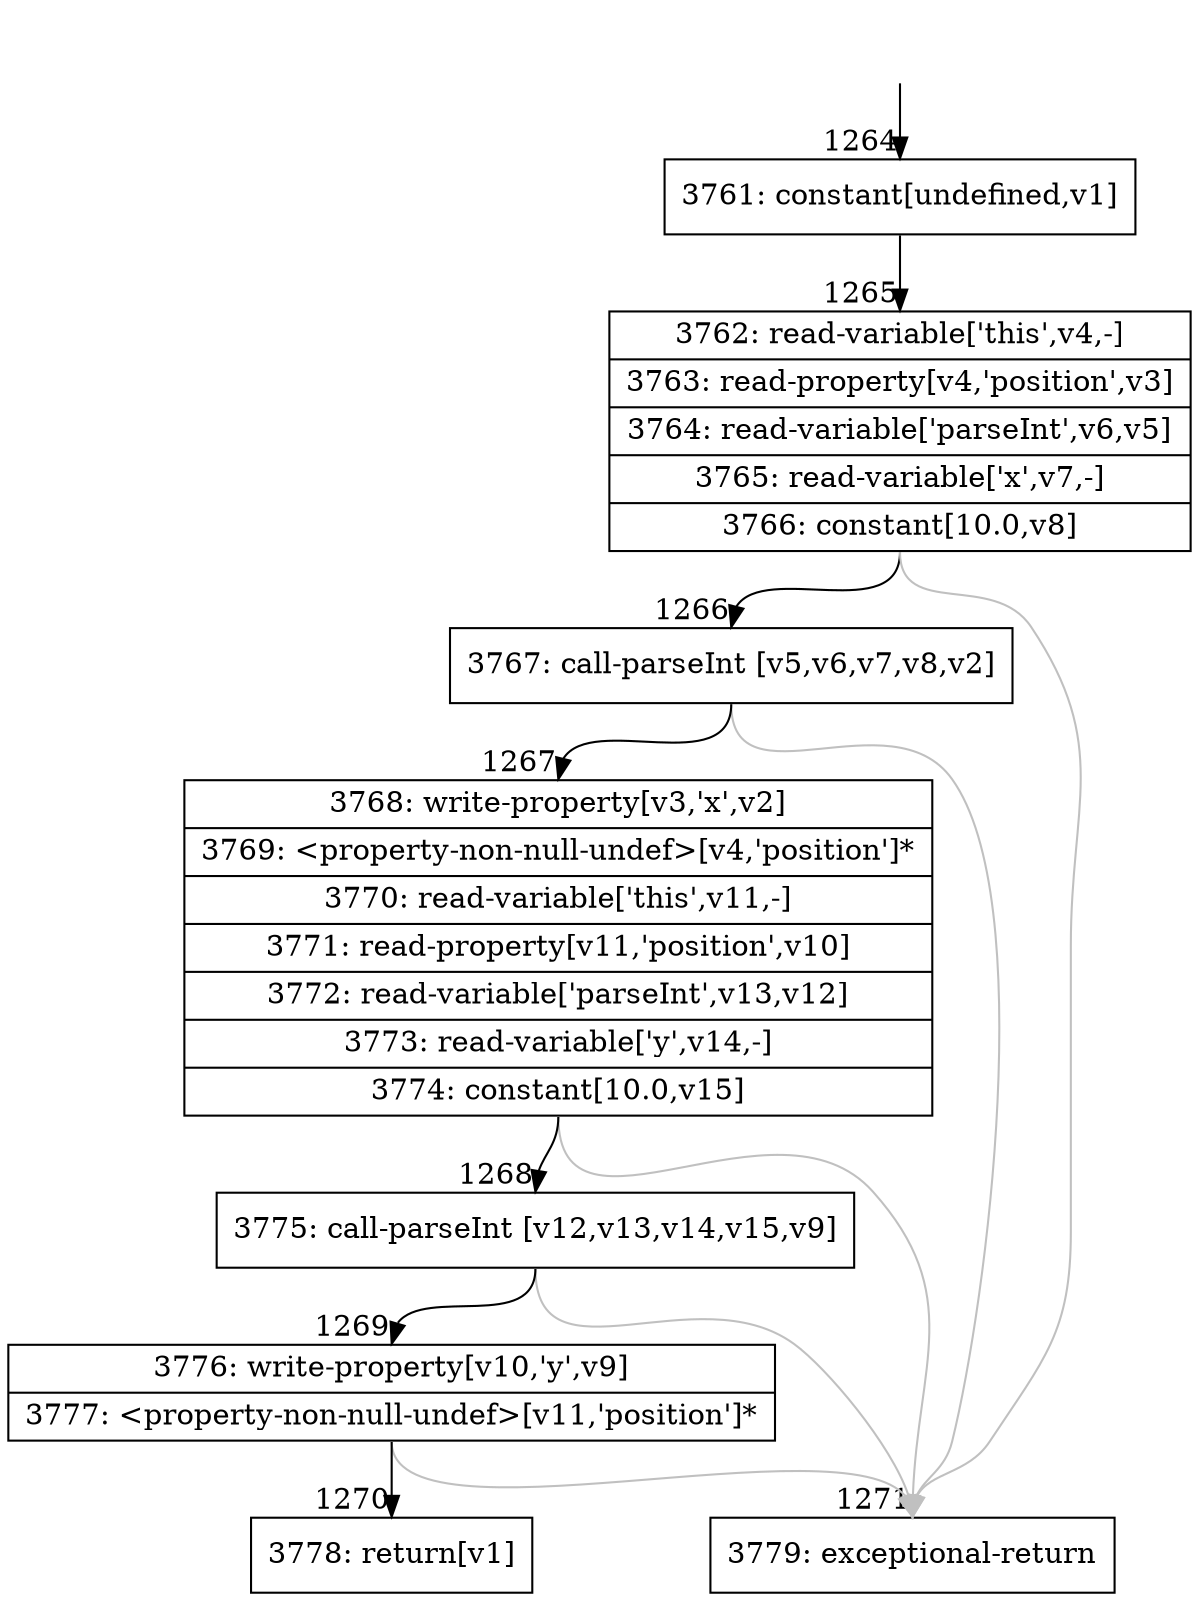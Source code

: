 digraph {
rankdir="TD"
BB_entry116[shape=none,label=""];
BB_entry116 -> BB1264 [tailport=s, headport=n, headlabel="    1264"]
BB1264 [shape=record label="{3761: constant[undefined,v1]}" ] 
BB1264 -> BB1265 [tailport=s, headport=n, headlabel="      1265"]
BB1265 [shape=record label="{3762: read-variable['this',v4,-]|3763: read-property[v4,'position',v3]|3764: read-variable['parseInt',v6,v5]|3765: read-variable['x',v7,-]|3766: constant[10.0,v8]}" ] 
BB1265 -> BB1266 [tailport=s, headport=n, headlabel="      1266"]
BB1265 -> BB1271 [tailport=s, headport=n, color=gray, headlabel="      1271"]
BB1266 [shape=record label="{3767: call-parseInt [v5,v6,v7,v8,v2]}" ] 
BB1266 -> BB1267 [tailport=s, headport=n, headlabel="      1267"]
BB1266 -> BB1271 [tailport=s, headport=n, color=gray]
BB1267 [shape=record label="{3768: write-property[v3,'x',v2]|3769: \<property-non-null-undef\>[v4,'position']*|3770: read-variable['this',v11,-]|3771: read-property[v11,'position',v10]|3772: read-variable['parseInt',v13,v12]|3773: read-variable['y',v14,-]|3774: constant[10.0,v15]}" ] 
BB1267 -> BB1268 [tailport=s, headport=n, headlabel="      1268"]
BB1267 -> BB1271 [tailport=s, headport=n, color=gray]
BB1268 [shape=record label="{3775: call-parseInt [v12,v13,v14,v15,v9]}" ] 
BB1268 -> BB1269 [tailport=s, headport=n, headlabel="      1269"]
BB1268 -> BB1271 [tailport=s, headport=n, color=gray]
BB1269 [shape=record label="{3776: write-property[v10,'y',v9]|3777: \<property-non-null-undef\>[v11,'position']*}" ] 
BB1269 -> BB1270 [tailport=s, headport=n, headlabel="      1270"]
BB1269 -> BB1271 [tailport=s, headport=n, color=gray]
BB1270 [shape=record label="{3778: return[v1]}" ] 
BB1271 [shape=record label="{3779: exceptional-return}" ] 
//#$~ 1747
}
